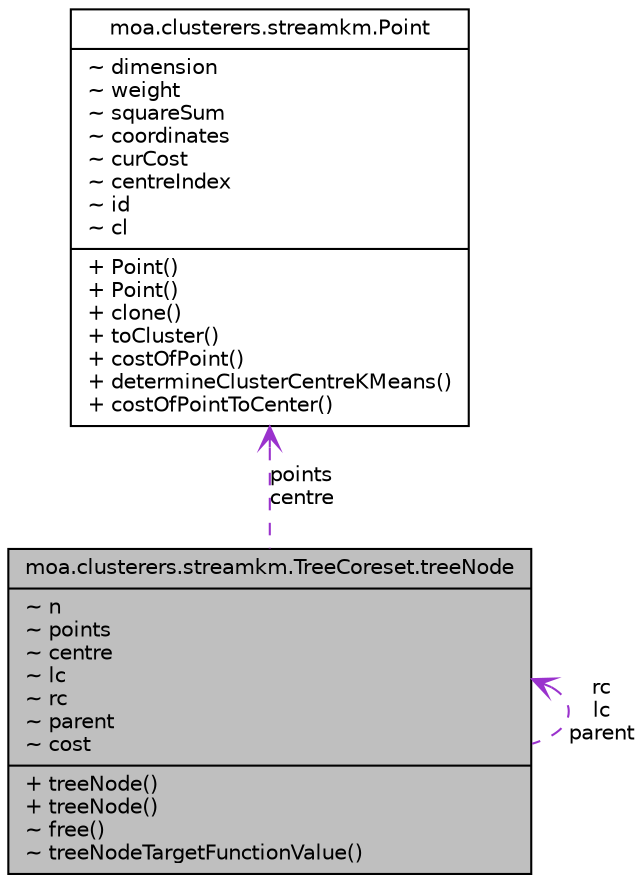 digraph G
{
  edge [fontname="Helvetica",fontsize="10",labelfontname="Helvetica",labelfontsize="10"];
  node [fontname="Helvetica",fontsize="10",shape=record];
  Node1 [label="{moa.clusterers.streamkm.TreeCoreset.treeNode\n|~ n\l~ points\l~ centre\l~ lc\l~ rc\l~ parent\l~ cost\l|+ treeNode()\l+ treeNode()\l~ free()\l~ treeNodeTargetFunctionValue()\l}",height=0.2,width=0.4,color="black", fillcolor="grey75", style="filled" fontcolor="black"];
  Node1 -> Node1 [dir=back,color="darkorchid3",fontsize="10",style="dashed",label="rc\nlc\nparent",arrowtail="open",fontname="Helvetica"];
  Node2 -> Node1 [dir=back,color="darkorchid3",fontsize="10",style="dashed",label="points\ncentre",arrowtail="open",fontname="Helvetica"];
  Node2 [label="{moa.clusterers.streamkm.Point\n|~ dimension\l~ weight\l~ squareSum\l~ coordinates\l~ curCost\l~ centreIndex\l~ id\l~ cl\l|+ Point()\l+ Point()\l+ clone()\l+ toCluster()\l+ costOfPoint()\l+ determineClusterCentreKMeans()\l+ costOfPointToCenter()\l}",height=0.2,width=0.4,color="black", fillcolor="white", style="filled",URL="$classmoa_1_1clusterers_1_1streamkm_1_1Point.html"];
}
